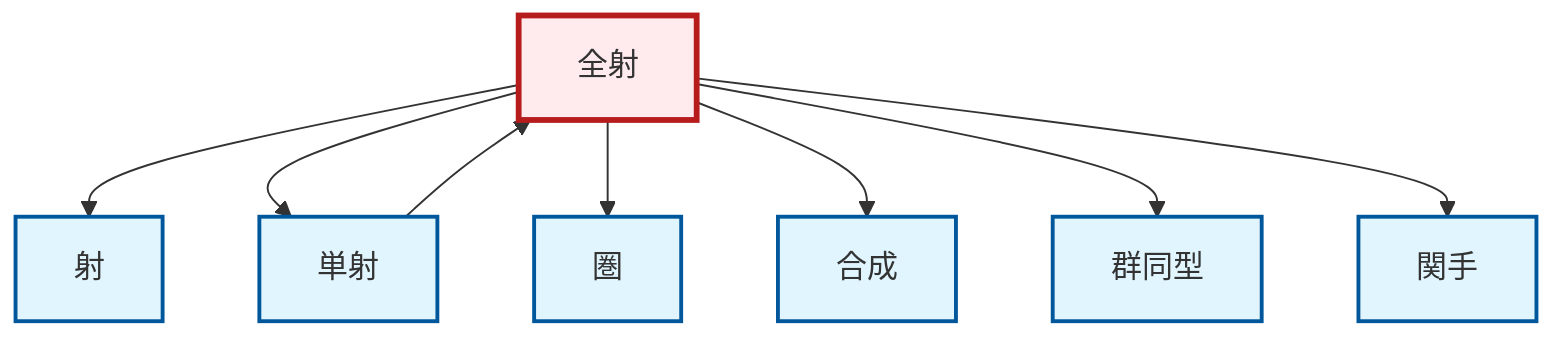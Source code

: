 graph TD
    classDef definition fill:#e1f5fe,stroke:#01579b,stroke-width:2px
    classDef theorem fill:#f3e5f5,stroke:#4a148c,stroke-width:2px
    classDef axiom fill:#fff3e0,stroke:#e65100,stroke-width:2px
    classDef example fill:#e8f5e9,stroke:#1b5e20,stroke-width:2px
    classDef current fill:#ffebee,stroke:#b71c1c,stroke-width:3px
    def-isomorphism["群同型"]:::definition
    def-functor["関手"]:::definition
    def-epimorphism["全射"]:::definition
    def-morphism["射"]:::definition
    def-monomorphism["単射"]:::definition
    def-category["圏"]:::definition
    def-composition["合成"]:::definition
    def-epimorphism --> def-morphism
    def-epimorphism --> def-monomorphism
    def-epimorphism --> def-category
    def-epimorphism --> def-composition
    def-monomorphism --> def-epimorphism
    def-epimorphism --> def-isomorphism
    def-epimorphism --> def-functor
    class def-epimorphism current